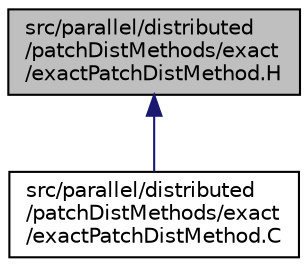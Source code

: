 digraph "src/parallel/distributed/patchDistMethods/exact/exactPatchDistMethod.H"
{
  bgcolor="transparent";
  edge [fontname="Helvetica",fontsize="10",labelfontname="Helvetica",labelfontsize="10"];
  node [fontname="Helvetica",fontsize="10",shape=record];
  Node1 [label="src/parallel/distributed\l/patchDistMethods/exact\l/exactPatchDistMethod.H",height=0.2,width=0.4,color="black", fillcolor="grey75", style="filled" fontcolor="black"];
  Node1 -> Node2 [dir="back",color="midnightblue",fontsize="10",style="solid",fontname="Helvetica"];
  Node2 [label="src/parallel/distributed\l/patchDistMethods/exact\l/exactPatchDistMethod.C",height=0.2,width=0.4,color="black",URL="$exactPatchDistMethod_8C.html"];
}
